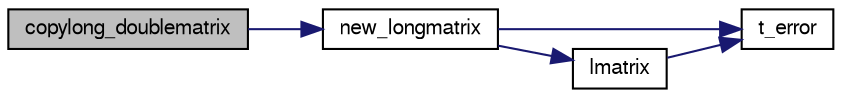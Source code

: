 digraph "copylong_doublematrix"
{
  bgcolor="transparent";
  edge [fontname="FreeSans",fontsize="10",labelfontname="FreeSans",labelfontsize="10"];
  node [fontname="FreeSans",fontsize="10",shape=record];
  rankdir="LR";
  Node1 [label="copylong_doublematrix",height=0.2,width=0.4,color="black", fillcolor="grey75", style="filled" fontcolor="black"];
  Node1 -> Node2 [color="midnightblue",fontsize="10",style="solid",fontname="FreeSans"];
  Node2 [label="new_longmatrix",height=0.2,width=0.4,color="black",URL="$alloc_8c.html#aa6c45910d3a9d8c3fc11170310c2a820"];
  Node2 -> Node3 [color="midnightblue",fontsize="10",style="solid",fontname="FreeSans"];
  Node3 [label="t_error",height=0.2,width=0.4,color="black",URL="$error_8c.html#af79ef7c6656ef0f3d2786e2b09c1755f"];
  Node2 -> Node4 [color="midnightblue",fontsize="10",style="solid",fontname="FreeSans"];
  Node4 [label="lmatrix",height=0.2,width=0.4,color="black",URL="$alloc_8c.html#a5ced7476e0d5f25e9156e09ffc9ce64d"];
  Node4 -> Node3 [color="midnightblue",fontsize="10",style="solid",fontname="FreeSans"];
}
